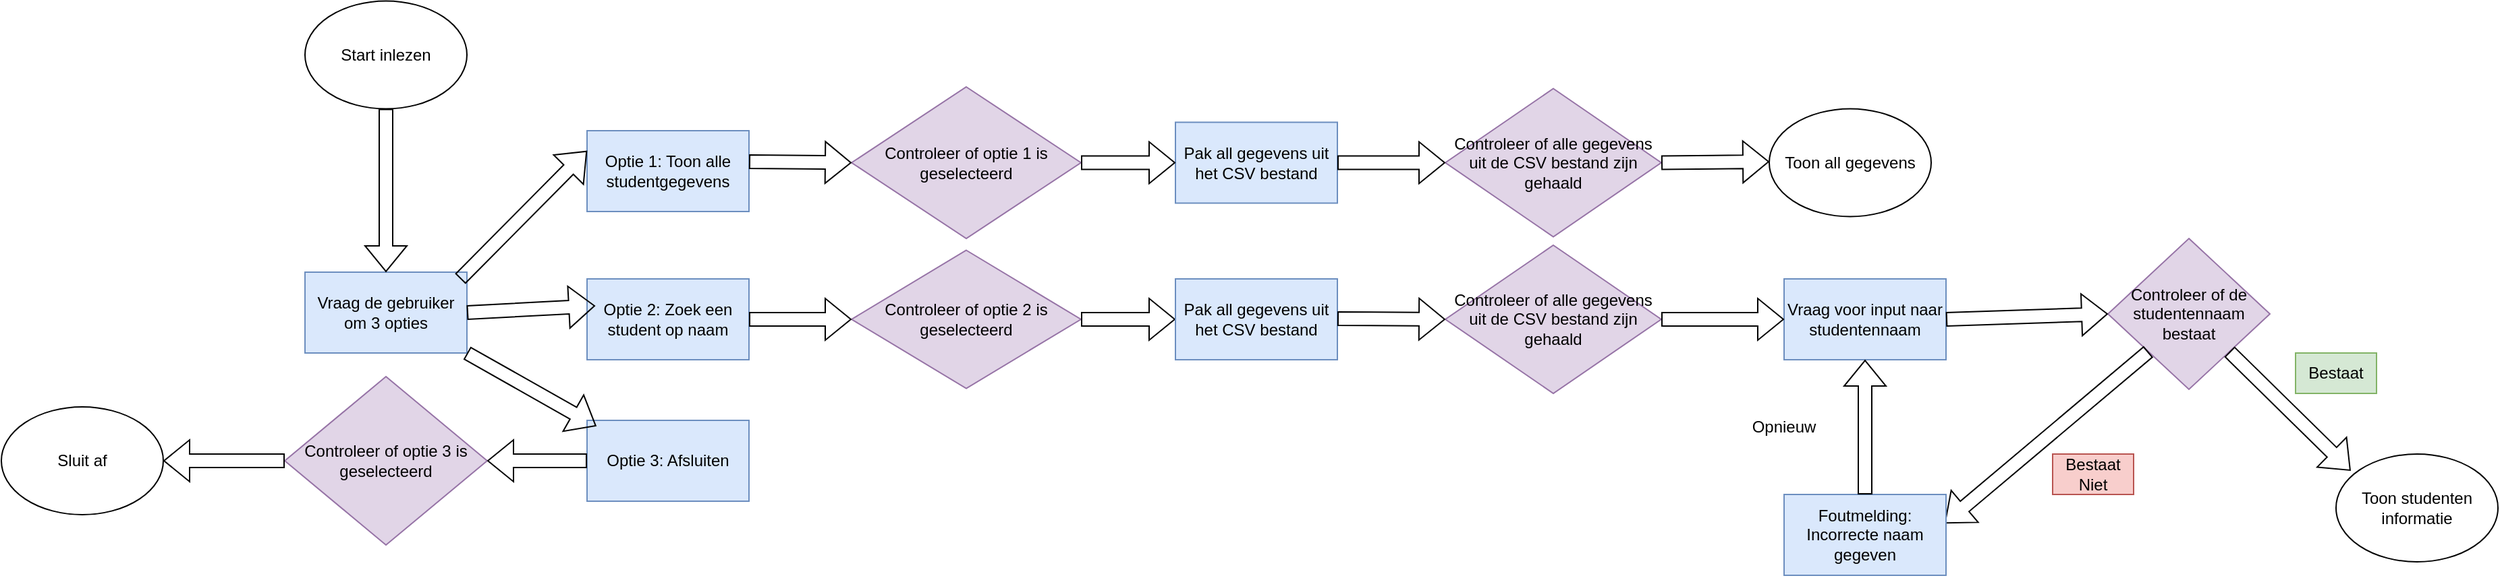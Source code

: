 <mxfile version="26.1.0">
  <diagram name="Pagina-1" id="nvUA8hTN0ArPdRxiNUkl">
    <mxGraphModel dx="2074" dy="649" grid="1" gridSize="10" guides="1" tooltips="1" connect="1" arrows="1" fold="1" page="1" pageScale="1" pageWidth="827" pageHeight="1169" math="0" shadow="0">
      <root>
        <mxCell id="0" />
        <mxCell id="1" parent="0" />
        <mxCell id="NJ86-hNVcK6c7BylY9Zn-1" value="Start inlezen" style="ellipse;whiteSpace=wrap;html=1;" parent="1" vertex="1">
          <mxGeometry x="145" y="213.75" width="120" height="80" as="geometry" />
        </mxCell>
        <mxCell id="NJ86-hNVcK6c7BylY9Zn-2" value="Vraag de gebruiker om 3 opties" style="rounded=0;whiteSpace=wrap;html=1;fillColor=#dae8fc;strokeColor=#6c8ebf;" parent="1" vertex="1">
          <mxGeometry x="145" y="415" width="120" height="60" as="geometry" />
        </mxCell>
        <mxCell id="NJ86-hNVcK6c7BylY9Zn-3" value="Optie 1: Toon alle studentgegevens" style="rounded=0;whiteSpace=wrap;html=1;fillColor=#dae8fc;strokeColor=#6c8ebf;" parent="1" vertex="1">
          <mxGeometry x="354" y="310" width="120" height="60" as="geometry" />
        </mxCell>
        <mxCell id="NJ86-hNVcK6c7BylY9Zn-4" value="Optie 3: Afsluiten" style="rounded=0;whiteSpace=wrap;html=1;fillColor=#dae8fc;strokeColor=#6c8ebf;" parent="1" vertex="1">
          <mxGeometry x="354" y="525" width="120" height="60" as="geometry" />
        </mxCell>
        <mxCell id="NJ86-hNVcK6c7BylY9Zn-5" value="Optie 2: Zoek een student op naam" style="rounded=0;whiteSpace=wrap;html=1;fillColor=#dae8fc;strokeColor=#6c8ebf;" parent="1" vertex="1">
          <mxGeometry x="354" y="420" width="120" height="60" as="geometry" />
        </mxCell>
        <mxCell id="NJ86-hNVcK6c7BylY9Zn-6" value="Controleer of optie 3 is geselecteerd" style="rhombus;whiteSpace=wrap;html=1;fillColor=#e1d5e7;strokeColor=#9673a6;" parent="1" vertex="1">
          <mxGeometry x="130" y="492.5" width="150" height="125" as="geometry" />
        </mxCell>
        <mxCell id="NJ86-hNVcK6c7BylY9Zn-7" value="Controleer of optie 2 is geselecteerd" style="rhombus;whiteSpace=wrap;html=1;fillColor=#e1d5e7;strokeColor=#9673a6;" parent="1" vertex="1">
          <mxGeometry x="550" y="398.75" width="170" height="102.5" as="geometry" />
        </mxCell>
        <mxCell id="NJ86-hNVcK6c7BylY9Zn-8" value="Controleer of optie 1 is geselecteerd" style="rhombus;whiteSpace=wrap;html=1;fillColor=#e1d5e7;strokeColor=#9673a6;" parent="1" vertex="1">
          <mxGeometry x="550" y="277.5" width="170" height="112.5" as="geometry" />
        </mxCell>
        <mxCell id="NJ86-hNVcK6c7BylY9Zn-10" value="Sluit af" style="ellipse;whiteSpace=wrap;html=1;" parent="1" vertex="1">
          <mxGeometry x="-80" y="515" width="120" height="80" as="geometry" />
        </mxCell>
        <mxCell id="NJ86-hNVcK6c7BylY9Zn-11" value="" style="shape=flexArrow;endArrow=classic;html=1;rounded=0;exitX=0;exitY=0.5;exitDx=0;exitDy=0;entryX=1;entryY=0.5;entryDx=0;entryDy=0;" parent="1" source="NJ86-hNVcK6c7BylY9Zn-6" target="NJ86-hNVcK6c7BylY9Zn-10" edge="1">
          <mxGeometry width="50" height="50" relative="1" as="geometry">
            <mxPoint x="130" y="550" as="sourcePoint" />
            <mxPoint x="180" y="500" as="targetPoint" />
          </mxGeometry>
        </mxCell>
        <mxCell id="NJ86-hNVcK6c7BylY9Zn-12" value="" style="shape=flexArrow;endArrow=classic;html=1;rounded=0;entryX=1;entryY=0.5;entryDx=0;entryDy=0;exitX=0;exitY=0.5;exitDx=0;exitDy=0;" parent="1" source="NJ86-hNVcK6c7BylY9Zn-4" target="NJ86-hNVcK6c7BylY9Zn-6" edge="1">
          <mxGeometry width="50" height="50" relative="1" as="geometry">
            <mxPoint x="353" y="564" as="sourcePoint" />
            <mxPoint x="400" y="510" as="targetPoint" />
          </mxGeometry>
        </mxCell>
        <mxCell id="NJ86-hNVcK6c7BylY9Zn-13" value="" style="shape=flexArrow;endArrow=classic;html=1;rounded=0;exitX=1;exitY=0.5;exitDx=0;exitDy=0;entryX=0;entryY=0.5;entryDx=0;entryDy=0;" parent="1" source="NJ86-hNVcK6c7BylY9Zn-5" target="NJ86-hNVcK6c7BylY9Zn-7" edge="1">
          <mxGeometry width="50" height="50" relative="1" as="geometry">
            <mxPoint x="480" y="460" as="sourcePoint" />
            <mxPoint x="530" y="410" as="targetPoint" />
          </mxGeometry>
        </mxCell>
        <mxCell id="NJ86-hNVcK6c7BylY9Zn-15" value="" style="shape=flexArrow;endArrow=classic;html=1;rounded=0;exitX=1;exitY=0.383;exitDx=0;exitDy=0;entryX=0;entryY=0.5;entryDx=0;entryDy=0;exitPerimeter=0;" parent="1" source="NJ86-hNVcK6c7BylY9Zn-3" target="NJ86-hNVcK6c7BylY9Zn-8" edge="1">
          <mxGeometry width="50" height="50" relative="1" as="geometry">
            <mxPoint x="490" y="350" as="sourcePoint" />
            <mxPoint x="540" y="300" as="targetPoint" />
          </mxGeometry>
        </mxCell>
        <mxCell id="NJ86-hNVcK6c7BylY9Zn-16" value="Pak all gegevens uit het CSV bestand" style="rounded=0;whiteSpace=wrap;html=1;fillColor=#dae8fc;strokeColor=#6c8ebf;" parent="1" vertex="1">
          <mxGeometry x="790" y="303.75" width="120" height="60" as="geometry" />
        </mxCell>
        <mxCell id="NJ86-hNVcK6c7BylY9Zn-18" value="" style="shape=flexArrow;endArrow=classic;html=1;rounded=0;entryX=0;entryY=0.5;entryDx=0;entryDy=0;" parent="1" target="NJ86-hNVcK6c7BylY9Zn-20" edge="1">
          <mxGeometry width="50" height="50" relative="1" as="geometry">
            <mxPoint x="720" y="450" as="sourcePoint" />
            <mxPoint x="770" y="400" as="targetPoint" />
          </mxGeometry>
        </mxCell>
        <mxCell id="NJ86-hNVcK6c7BylY9Zn-19" value="" style="shape=flexArrow;endArrow=classic;html=1;rounded=0;exitX=1;exitY=0.5;exitDx=0;exitDy=0;entryX=0;entryY=0.5;entryDx=0;entryDy=0;" parent="1" source="NJ86-hNVcK6c7BylY9Zn-8" target="NJ86-hNVcK6c7BylY9Zn-16" edge="1">
          <mxGeometry width="50" height="50" relative="1" as="geometry">
            <mxPoint x="710" y="320" as="sourcePoint" />
            <mxPoint x="760" y="270" as="targetPoint" />
          </mxGeometry>
        </mxCell>
        <mxCell id="NJ86-hNVcK6c7BylY9Zn-20" value="Pak all gegevens uit het CSV bestand" style="rounded=0;whiteSpace=wrap;html=1;fillColor=#dae8fc;strokeColor=#6c8ebf;" parent="1" vertex="1">
          <mxGeometry x="790" y="420" width="120" height="60" as="geometry" />
        </mxCell>
        <mxCell id="NJ86-hNVcK6c7BylY9Zn-22" value="Controleer of alle gegevens uit de CSV bestand zijn gehaald" style="rhombus;whiteSpace=wrap;html=1;fillColor=#e1d5e7;strokeColor=#9673a6;" parent="1" vertex="1">
          <mxGeometry x="990" y="278.75" width="160" height="110" as="geometry" />
        </mxCell>
        <mxCell id="NJ86-hNVcK6c7BylY9Zn-23" value="" style="shape=flexArrow;endArrow=classic;html=1;rounded=0;exitX=1;exitY=0.5;exitDx=0;exitDy=0;entryX=0;entryY=0.5;entryDx=0;entryDy=0;" parent="1" source="NJ86-hNVcK6c7BylY9Zn-16" target="NJ86-hNVcK6c7BylY9Zn-22" edge="1">
          <mxGeometry width="50" height="50" relative="1" as="geometry">
            <mxPoint x="930" y="330" as="sourcePoint" />
            <mxPoint x="980" y="280" as="targetPoint" />
          </mxGeometry>
        </mxCell>
        <mxCell id="NJ86-hNVcK6c7BylY9Zn-24" value="" style="shape=flexArrow;endArrow=classic;html=1;rounded=0;exitX=1;exitY=0.5;exitDx=0;exitDy=0;entryX=0;entryY=0.383;entryDx=0;entryDy=0;entryPerimeter=0;" parent="1" source="NJ86-hNVcK6c7BylY9Zn-22" edge="1">
          <mxGeometry width="50" height="50" relative="1" as="geometry">
            <mxPoint x="1160" y="330" as="sourcePoint" />
            <mxPoint x="1230" y="332.98" as="targetPoint" />
          </mxGeometry>
        </mxCell>
        <mxCell id="NJ86-hNVcK6c7BylY9Zn-25" value="Controleer of alle gegevens uit de CSV bestand zijn gehaald" style="rhombus;whiteSpace=wrap;html=1;fillColor=#e1d5e7;strokeColor=#9673a6;" parent="1" vertex="1">
          <mxGeometry x="990" y="395" width="160" height="110" as="geometry" />
        </mxCell>
        <mxCell id="NJ86-hNVcK6c7BylY9Zn-26" value="" style="shape=flexArrow;endArrow=classic;html=1;rounded=0;exitX=1;exitY=0.5;exitDx=0;exitDy=0;entryX=0;entryY=0.5;entryDx=0;entryDy=0;" parent="1" target="NJ86-hNVcK6c7BylY9Zn-25" edge="1">
          <mxGeometry width="50" height="50" relative="1" as="geometry">
            <mxPoint x="910" y="449.5" as="sourcePoint" />
            <mxPoint x="990" y="449.5" as="targetPoint" />
          </mxGeometry>
        </mxCell>
        <mxCell id="NJ86-hNVcK6c7BylY9Zn-27" value="Toon all gegevens" style="ellipse;whiteSpace=wrap;html=1;" parent="1" vertex="1">
          <mxGeometry x="1230" y="293.75" width="120" height="80" as="geometry" />
        </mxCell>
        <mxCell id="X_bf5gysFZlKjIrGhJH6-3" value="Vraag voor input naar studentennaam" style="rounded=0;whiteSpace=wrap;html=1;fillColor=#dae8fc;strokeColor=#6c8ebf;" vertex="1" parent="1">
          <mxGeometry x="1241" y="420" width="120" height="60" as="geometry" />
        </mxCell>
        <mxCell id="X_bf5gysFZlKjIrGhJH6-4" value="Controleer of de studentennaam bestaat" style="rhombus;whiteSpace=wrap;html=1;fillColor=#e1d5e7;strokeColor=#9673a6;" vertex="1" parent="1">
          <mxGeometry x="1481" y="390" width="120" height="112" as="geometry" />
        </mxCell>
        <mxCell id="X_bf5gysFZlKjIrGhJH6-5" value="" style="shape=flexArrow;endArrow=classic;html=1;rounded=0;exitX=1;exitY=1;exitDx=0;exitDy=0;entryX=0.09;entryY=0.154;entryDx=0;entryDy=0;entryPerimeter=0;" edge="1" parent="1" source="X_bf5gysFZlKjIrGhJH6-4" target="X_bf5gysFZlKjIrGhJH6-15">
          <mxGeometry width="50" height="50" relative="1" as="geometry">
            <mxPoint x="1570" y="555" as="sourcePoint" />
            <mxPoint x="1640" y="545" as="targetPoint" />
          </mxGeometry>
        </mxCell>
        <mxCell id="X_bf5gysFZlKjIrGhJH6-6" value="" style="shape=flexArrow;endArrow=classic;html=1;rounded=0;exitX=0;exitY=1;exitDx=0;exitDy=0;entryX=0.991;entryY=0.357;entryDx=0;entryDy=0;entryPerimeter=0;" edge="1" parent="1" source="X_bf5gysFZlKjIrGhJH6-4" target="X_bf5gysFZlKjIrGhJH6-11">
          <mxGeometry width="50" height="50" relative="1" as="geometry">
            <mxPoint x="1441" y="482.5" as="sourcePoint" />
            <mxPoint x="1440" y="545" as="targetPoint" />
          </mxGeometry>
        </mxCell>
        <mxCell id="X_bf5gysFZlKjIrGhJH6-8" value="" style="shape=flexArrow;endArrow=classic;html=1;rounded=0;exitX=1;exitY=0.5;exitDx=0;exitDy=0;entryX=0;entryY=0.5;entryDx=0;entryDy=0;" edge="1" parent="1" source="NJ86-hNVcK6c7BylY9Zn-25" target="X_bf5gysFZlKjIrGhJH6-3">
          <mxGeometry width="50" height="50" relative="1" as="geometry">
            <mxPoint x="1160" y="460" as="sourcePoint" />
            <mxPoint x="1210" y="410" as="targetPoint" />
          </mxGeometry>
        </mxCell>
        <mxCell id="X_bf5gysFZlKjIrGhJH6-9" value="Bestaat Niet" style="text;html=1;align=center;verticalAlign=middle;whiteSpace=wrap;rounded=0;fillColor=#f8cecc;strokeColor=#b85450;" vertex="1" parent="1">
          <mxGeometry x="1440" y="550" width="60" height="30" as="geometry" />
        </mxCell>
        <mxCell id="X_bf5gysFZlKjIrGhJH6-10" value="Bestaat" style="text;html=1;align=center;verticalAlign=middle;whiteSpace=wrap;rounded=0;fillColor=#d5e8d4;strokeColor=#82b366;" vertex="1" parent="1">
          <mxGeometry x="1620" y="475" width="60" height="30" as="geometry" />
        </mxCell>
        <mxCell id="X_bf5gysFZlKjIrGhJH6-11" value="Foutmelding: Incorrecte naam gegeven" style="rounded=0;whiteSpace=wrap;html=1;fillColor=#dae8fc;strokeColor=#6c8ebf;" vertex="1" parent="1">
          <mxGeometry x="1241" y="580" width="120" height="60" as="geometry" />
        </mxCell>
        <mxCell id="X_bf5gysFZlKjIrGhJH6-12" value="" style="shape=flexArrow;endArrow=classic;html=1;rounded=0;exitX=0.5;exitY=0;exitDx=0;exitDy=0;entryX=0.5;entryY=1;entryDx=0;entryDy=0;" edge="1" parent="1" source="X_bf5gysFZlKjIrGhJH6-11" target="X_bf5gysFZlKjIrGhJH6-3">
          <mxGeometry width="50" height="50" relative="1" as="geometry">
            <mxPoint x="1280" y="550" as="sourcePoint" />
            <mxPoint x="1330" y="500" as="targetPoint" />
          </mxGeometry>
        </mxCell>
        <mxCell id="X_bf5gysFZlKjIrGhJH6-13" value="" style="shape=flexArrow;endArrow=classic;html=1;rounded=0;exitX=1;exitY=0.5;exitDx=0;exitDy=0;entryX=0;entryY=0.5;entryDx=0;entryDy=0;" edge="1" parent="1" source="X_bf5gysFZlKjIrGhJH6-3" target="X_bf5gysFZlKjIrGhJH6-4">
          <mxGeometry width="50" height="50" relative="1" as="geometry">
            <mxPoint x="1390" y="470" as="sourcePoint" />
            <mxPoint x="1440" y="420" as="targetPoint" />
          </mxGeometry>
        </mxCell>
        <mxCell id="X_bf5gysFZlKjIrGhJH6-14" value="Opnieuw" style="text;html=1;align=center;verticalAlign=middle;whiteSpace=wrap;rounded=0;" vertex="1" parent="1">
          <mxGeometry x="1211" y="515" width="60" height="30" as="geometry" />
        </mxCell>
        <mxCell id="X_bf5gysFZlKjIrGhJH6-15" value="Toon studenten informatie" style="ellipse;whiteSpace=wrap;html=1;" vertex="1" parent="1">
          <mxGeometry x="1650" y="550" width="120" height="80" as="geometry" />
        </mxCell>
        <mxCell id="X_bf5gysFZlKjIrGhJH6-16" value="" style="shape=flexArrow;endArrow=classic;html=1;rounded=0;exitX=0.5;exitY=1;exitDx=0;exitDy=0;entryX=0.5;entryY=0;entryDx=0;entryDy=0;" edge="1" parent="1" source="NJ86-hNVcK6c7BylY9Zn-1" target="NJ86-hNVcK6c7BylY9Zn-2">
          <mxGeometry width="50" height="50" relative="1" as="geometry">
            <mxPoint x="500" y="170" as="sourcePoint" />
            <mxPoint x="550" y="120" as="targetPoint" />
          </mxGeometry>
        </mxCell>
        <mxCell id="X_bf5gysFZlKjIrGhJH6-18" value="" style="shape=flexArrow;endArrow=classic;html=1;rounded=0;entryX=0;entryY=0.25;entryDx=0;entryDy=0;" edge="1" parent="1" target="NJ86-hNVcK6c7BylY9Zn-3">
          <mxGeometry width="50" height="50" relative="1" as="geometry">
            <mxPoint x="260" y="420" as="sourcePoint" />
            <mxPoint x="310" y="370" as="targetPoint" />
          </mxGeometry>
        </mxCell>
        <mxCell id="X_bf5gysFZlKjIrGhJH6-19" value="" style="shape=flexArrow;endArrow=classic;html=1;rounded=0;exitX=1;exitY=0.5;exitDx=0;exitDy=0;entryX=0.05;entryY=0.333;entryDx=0;entryDy=0;entryPerimeter=0;" edge="1" parent="1" source="NJ86-hNVcK6c7BylY9Zn-2" target="NJ86-hNVcK6c7BylY9Zn-5">
          <mxGeometry width="50" height="50" relative="1" as="geometry">
            <mxPoint x="280" y="460" as="sourcePoint" />
            <mxPoint x="330" y="410" as="targetPoint" />
          </mxGeometry>
        </mxCell>
        <mxCell id="X_bf5gysFZlKjIrGhJH6-20" value="" style="shape=flexArrow;endArrow=classic;html=1;rounded=0;exitX=1;exitY=1;exitDx=0;exitDy=0;entryX=0.057;entryY=0.071;entryDx=0;entryDy=0;entryPerimeter=0;" edge="1" parent="1" source="NJ86-hNVcK6c7BylY9Zn-2" target="NJ86-hNVcK6c7BylY9Zn-4">
          <mxGeometry width="50" height="50" relative="1" as="geometry">
            <mxPoint x="280" y="520" as="sourcePoint" />
            <mxPoint x="330" y="470" as="targetPoint" />
          </mxGeometry>
        </mxCell>
      </root>
    </mxGraphModel>
  </diagram>
</mxfile>
